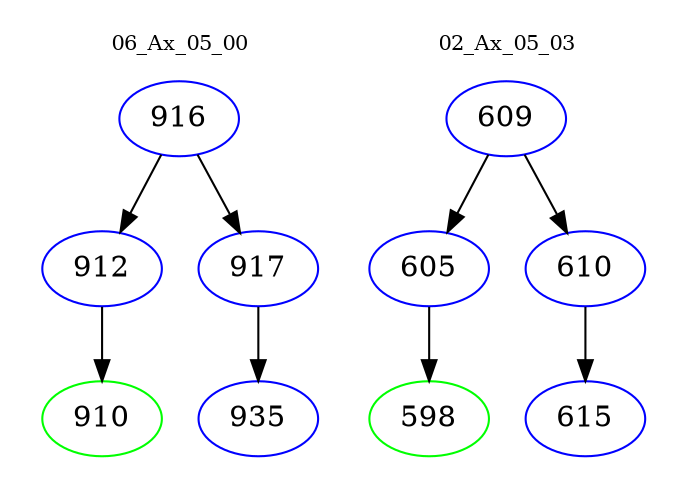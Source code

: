 digraph{
subgraph cluster_0 {
color = white
label = "06_Ax_05_00";
fontsize=10;
T0_916 [label="916", color="blue"]
T0_916 -> T0_912 [color="black"]
T0_912 [label="912", color="blue"]
T0_912 -> T0_910 [color="black"]
T0_910 [label="910", color="green"]
T0_916 -> T0_917 [color="black"]
T0_917 [label="917", color="blue"]
T0_917 -> T0_935 [color="black"]
T0_935 [label="935", color="blue"]
}
subgraph cluster_1 {
color = white
label = "02_Ax_05_03";
fontsize=10;
T1_609 [label="609", color="blue"]
T1_609 -> T1_605 [color="black"]
T1_605 [label="605", color="blue"]
T1_605 -> T1_598 [color="black"]
T1_598 [label="598", color="green"]
T1_609 -> T1_610 [color="black"]
T1_610 [label="610", color="blue"]
T1_610 -> T1_615 [color="black"]
T1_615 [label="615", color="blue"]
}
}
